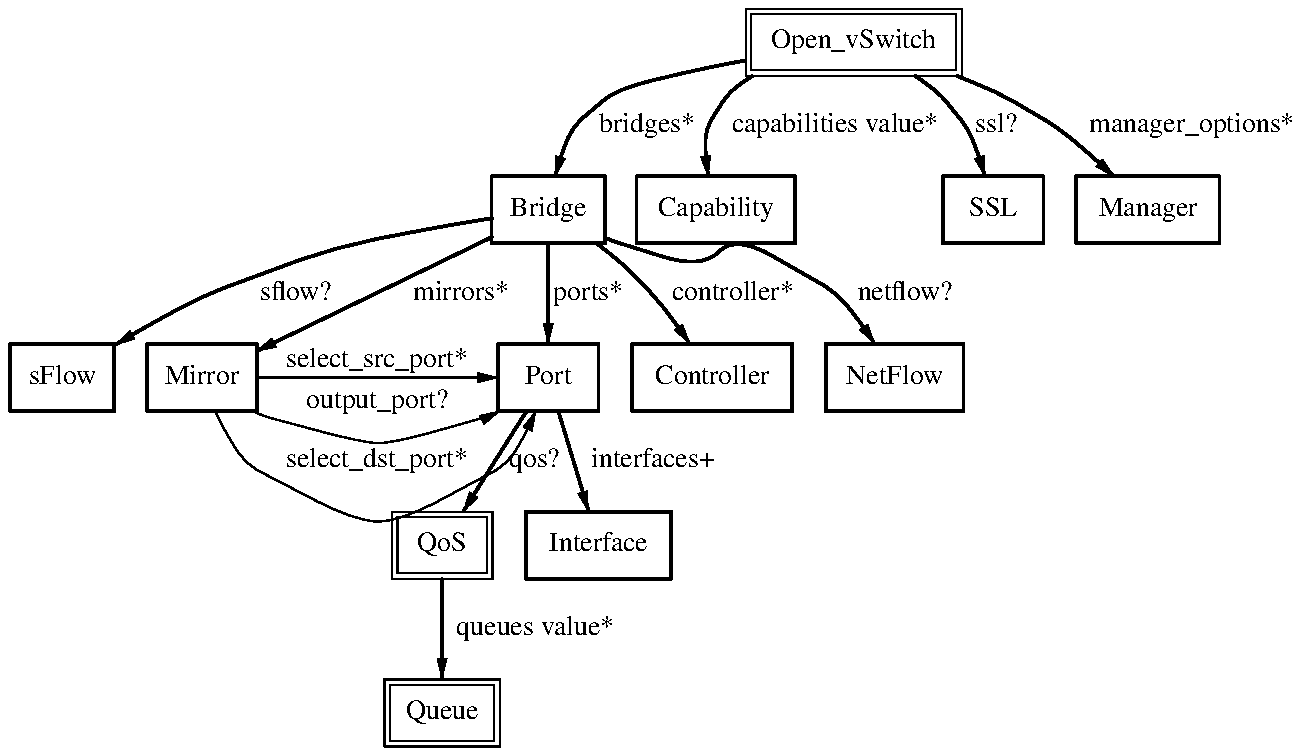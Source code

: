 .\" Generated from vswitch.gv with cksum "3079400319 1035"
.PS
linethick = 1;
linethick = 1;
box at 2.691279811,2.68196 wid 0.5680525378 height 0.335245 "Bridge"
linethick = 1;
box at 0.2607468561,1.8438475 wid 0.5214937122 height 0.335245 "sFlow"
linethick = 1;
box at 0.959202994,1.8438475 wid 0.5494263256 height 0.335245 "Mirror"
linethick = 1;
box at 2.691279811,1.8438475 wid 0.5028675 height 0.335245 "Port"
linethick = 1;
box at 3.510752689,1.8438475 wid 0.800833256 height 0.335245 "Controller"
linethick = 1;
box at 4.423356628,1.8438475 wid 0.689129622 height 0.335245 "NetFlow"
linethick = 0.5;
box at 2.160452878,1.005735 wid 0.5028675 height 0.335245 "QoS"
box at 2.160452878,1.005735 wid 0.447311944444444 height 0.279689444444444
linethick = 0.5;
box at 2.160452878,0.1676225 wid 0.5773656439 height 0.335245 "Queue"
box at 2.160452878,0.1676225 wid 0.521810088344444 height 0.279689444444444
linethick = 0.5;
box at 4.218521933,3.5200725 wid 1.080226439 height 0.335245 "Open_vSwitch"
box at 4.218521933,3.5200725 wid 1.02467088344444 height 0.279689444444444
linethick = 1;
box at 3.529392311,2.68196 wid 0.791580494 height 0.335245 "Capability"
linethick = 1;
box at 4.916904317,2.68196 wid 0.5028675 height 0.335245 "SSL"
linethick = 1;
box at 5.689845189,2.68196 wid 0.717022006 height 0.335245 "Manager"
linethick = 1;
box at 2.942713561,1.005735 wid 0.726341817 height 0.335245 "Interface"
linethick = 1;
spline -> from 2.411216138,2.64038962 to 2.411216138,2.64038962 to 2.110501373,2.590639262 to 1.621781212,2.494960339 to 1.219889506,2.346715 to 0.974758362,2.256265899 to 0.712999066,2.115798244 to 0.5250137847,2.006240178
"sflow?" at 1.429417631,2.26290375
linethick = 1;
spline -> from 2.409137619,2.545448236 to 2.409137619,2.545448236 to 2.08321243,2.387748988 to 1.550776321,2.130079681 to 1.229812758,1.974794197
"mirrors*" at 2.253583939,2.26290375
linethick = 1;
spline -> from 2.691279811,2.51232603 to 2.691279811,2.51232603 to 2.691279811,2.366963798 to 2.691279811,2.158508457 to 2.691279811,2.013213274
"ports*" at 2.891488125,2.26290375
linethick = 1;
spline -> from 2.937148494,2.511990785 to 2.937148494,2.511990785 to 3.002387171,2.46203928 to 3.0708442,2.40504763 to 3.128975683,2.346715 to 3.230286722,2.244934618 to 3.327910066,2.115664146 to 3.399049055,2.013682617
"controller*" at 3.613203561,2.26290375
linethick = 1;
spline -> from 2.974025444,2.543101521 to 2.974025444,2.543101521 to 3.000845044,2.532507779 to 3.02793284,2.522651576 to 3.054484244,2.5143375 to 3.459527253,2.387078498 to 3.62668041,2.557986399 to 3.994980567,2.346715 to 4.133302654,2.267396033 to 4.247688248,2.125989692 to 4.323386569,2.013213274
"netflow?" at 4.474582064,2.26290375
linethick = 0.5;
spline -> from 1.237456344,1.8438475 to 1.237456344,1.8438475 to 1.569281845,1.8438475 to 2.119083645,1.8438475 to 2.439041473,1.8438475
"select_src_port*" at 1.834527689,1.92765875
linethick = 0.5;
spline -> from 1.215196076,1.675420412 to 1.215196076,1.675420412 to 1.2471114,1.660535534 to 1.280166557,1.647796224 to 1.313020567,1.638945756 to 1.76070674,1.518726899 to 1.909823716,1.513430028 to 2.356034811,1.638945756 to 2.387547841,1.647863273 to 2.419060871,1.660602583 to 2.449367019,1.675420412
"output_port?" at 1.834527689,1.722757006
linethick = 0.5;
spline -> from 1.027123631,1.675018118 to 1.027123631,1.675018118 to 1.084316428,1.557883515 to 1.178520273,1.410845058 to 1.313020567,1.34098 to 1.724433231,1.127428935 to 1.947304107,1.122266162 to 2.356034811,1.34098 to 2.487383802,1.411314401 to 2.576156678,1.558285809 to 2.629192437,1.675353363
"select_dst_port*" at 1.834527689,1.42479125
linethick = 1;
spline -> from 2.582124039,1.673408942 to 2.582124039,1.673408942 to 2.548331343,1.620641379 to 2.511119148,1.5622417 to 2.477058256,1.5086025 to 2.40638861,1.397100013 to 2.327203741,1.271383138 to 2.265719808,1.173558647
"qos?" at 2.621414753,1.42479125
linethick = 1;
spline -> from 2.742170002,1.67421353 to 2.742170002,1.67421353 to 2.785751852,1.528851298 to 2.848308569,1.320395957 to 2.891890419,1.175100774
"interfaces+" at 3.212786933,1.42479125
linethick = 1;
spline -> from 2.160452878,0.83610103 to 2.160452878,0.83610103 to 2.160452878,0.690738798 to 2.160452878,0.4823102766 to 2.160452878,0.3369748642
"queues value*" at 2.626108183,0.58667875
linethick = 1;
spline -> from 3.676631915,3.429757497 to 3.676631915,3.429757497 to 3.372899945,3.369815691 to 3.032089878,3.28406002 to 2.914754128,3.1848275 to 2.814113579,3.09967527 to 2.75705488,2.96021335 to 2.725810046,2.849716598
"bridges*" at 3.1848275,3.10101625
linethick = 1;
spline -> from 3.710961003,3.350840824 to 3.710961003,3.350840824 to 3.642839219,3.307124876 to 3.581690531,3.252614039 to 3.538712122,3.1848275 to 3.47649065,3.086801862 to 3.476356552,2.95484943 to 3.490637989,2.850789382
"capabilities value*" at 4.125390872,3.10101625
linethick = 1;
spline -> from 4.526209794,3.352114755 to 4.526209794,3.352114755 to 4.593862235,3.304711112 to 4.66057599,3.248457001 to 4.712069622,3.1848275 to 4.790919246,3.087405303 to 4.843150417,2.955452871 to 4.87513279,2.851191676
"ssl?" at 4.930917558,3.10101625
linethick = 1;
spline -> from 4.735067429,3.351645412 to 4.735067429,3.351645412 to 4.853341865,3.304577014 to 4.976108584,3.24852405 to 5.084526817,3.1848275 to 5.243567045,3.091361194 to 5.403210714,2.956659753 to 5.518602043,2.850185941
"manager_options*" at 5.908693125,3.10101625
.PE
